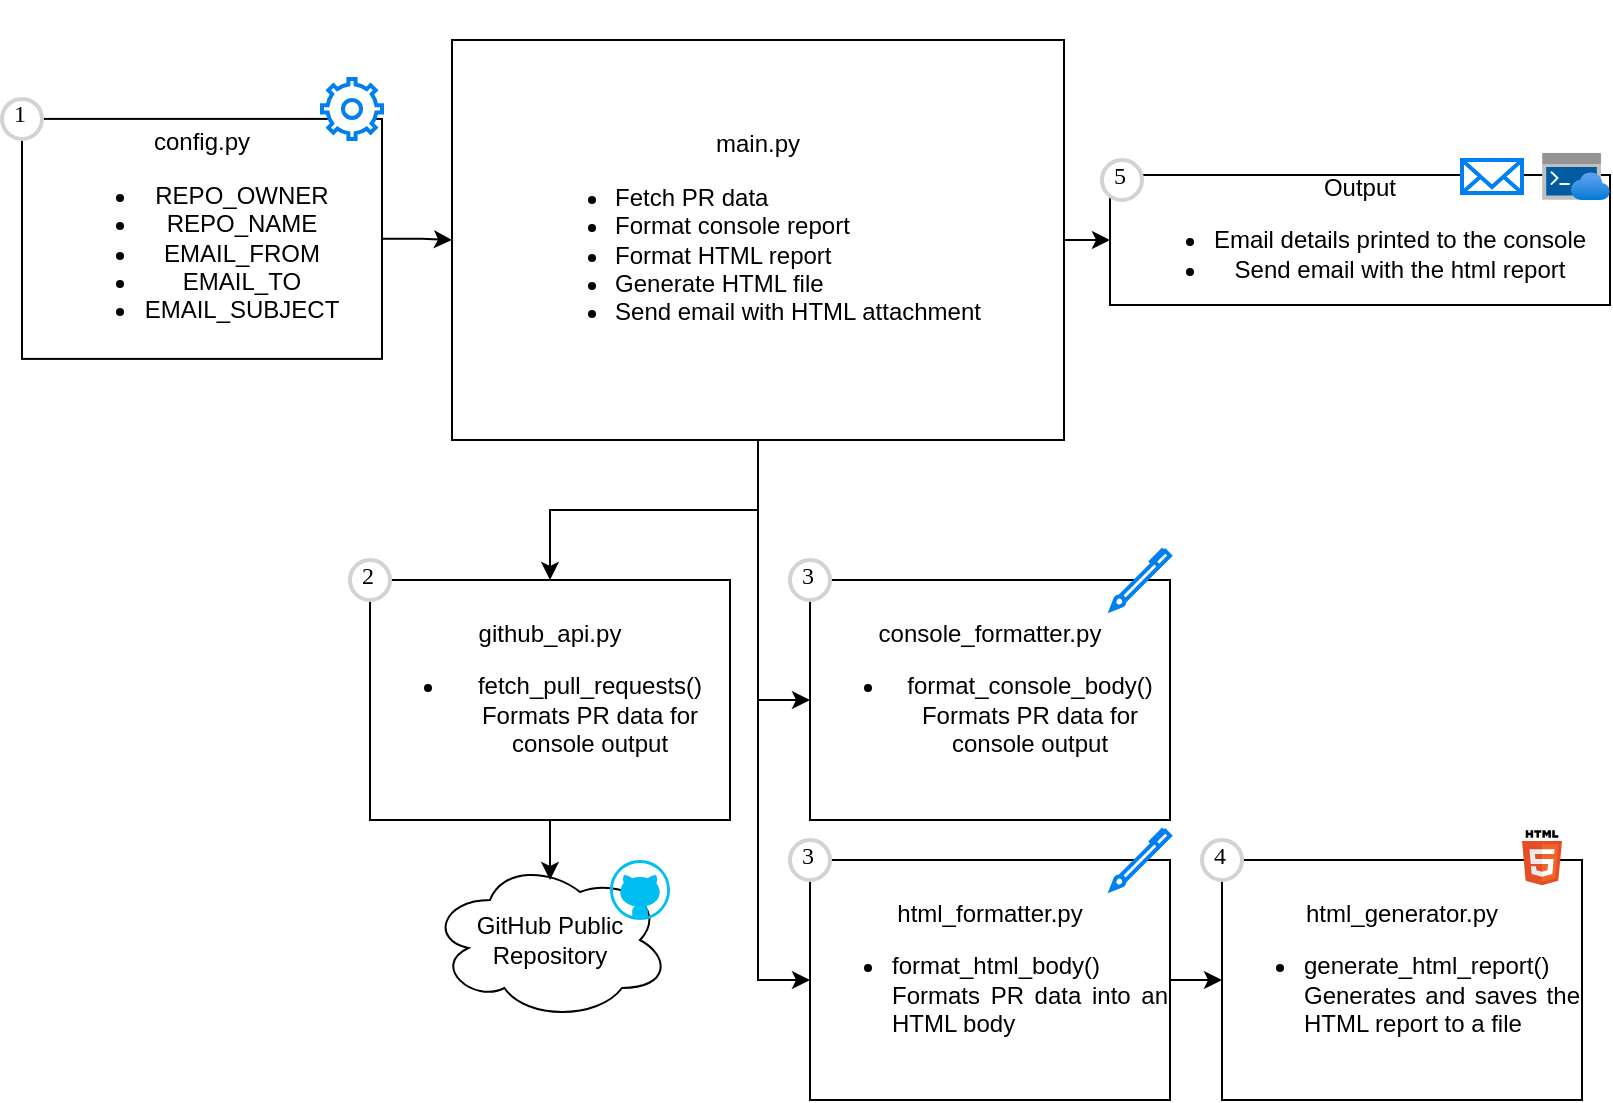 <mxfile version="24.4.13" type="device">
  <diagram id="C5RBs43oDa-KdzZeNtuy" name="Page-1">
    <mxGraphModel dx="1257" dy="736" grid="1" gridSize="10" guides="1" tooltips="1" connect="1" arrows="1" fold="1" page="1" pageScale="1" pageWidth="827" pageHeight="1169" math="0" shadow="0">
      <root>
        <mxCell id="WIyWlLk6GJQsqaUBKTNV-0" />
        <mxCell id="WIyWlLk6GJQsqaUBKTNV-1" parent="WIyWlLk6GJQsqaUBKTNV-0" />
        <mxCell id="4cGsfEynvk8oMks7jnHq-10" style="edgeStyle=orthogonalEdgeStyle;rounded=0;orthogonalLoop=1;jettySize=auto;html=1;entryX=0;entryY=0.5;entryDx=0;entryDy=0;" parent="WIyWlLk6GJQsqaUBKTNV-1" source="4cGsfEynvk8oMks7jnHq-0" target="4cGsfEynvk8oMks7jnHq-3" edge="1">
          <mxGeometry relative="1" as="geometry" />
        </mxCell>
        <mxCell id="4cGsfEynvk8oMks7jnHq-26" style="edgeStyle=orthogonalEdgeStyle;rounded=0;orthogonalLoop=1;jettySize=auto;html=1;entryX=0.5;entryY=0;entryDx=0;entryDy=0;" parent="WIyWlLk6GJQsqaUBKTNV-1" source="4cGsfEynvk8oMks7jnHq-3" target="4cGsfEynvk8oMks7jnHq-1" edge="1">
          <mxGeometry relative="1" as="geometry" />
        </mxCell>
        <mxCell id="zNEnf4VL7DeImLlyyE4k-16" style="edgeStyle=orthogonalEdgeStyle;rounded=0;orthogonalLoop=1;jettySize=auto;html=1;entryX=0;entryY=0.5;entryDx=0;entryDy=0;" edge="1" parent="WIyWlLk6GJQsqaUBKTNV-1" source="4cGsfEynvk8oMks7jnHq-3" target="zNEnf4VL7DeImLlyyE4k-6">
          <mxGeometry relative="1" as="geometry" />
        </mxCell>
        <mxCell id="zNEnf4VL7DeImLlyyE4k-17" style="edgeStyle=orthogonalEdgeStyle;rounded=0;orthogonalLoop=1;jettySize=auto;html=1;entryX=0;entryY=0.5;entryDx=0;entryDy=0;" edge="1" parent="WIyWlLk6GJQsqaUBKTNV-1" source="4cGsfEynvk8oMks7jnHq-3" target="4cGsfEynvk8oMks7jnHq-2">
          <mxGeometry relative="1" as="geometry" />
        </mxCell>
        <mxCell id="zNEnf4VL7DeImLlyyE4k-19" style="edgeStyle=orthogonalEdgeStyle;rounded=0;orthogonalLoop=1;jettySize=auto;html=1;entryX=0;entryY=0.5;entryDx=0;entryDy=0;" edge="1" parent="WIyWlLk6GJQsqaUBKTNV-1" source="4cGsfEynvk8oMks7jnHq-3" target="4cGsfEynvk8oMks7jnHq-4">
          <mxGeometry relative="1" as="geometry" />
        </mxCell>
        <mxCell id="4cGsfEynvk8oMks7jnHq-3" value="main.py&lt;div&gt;&lt;ul&gt;&lt;li style=&quot;text-align: justify;&quot;&gt;Fetch PR data&lt;/li&gt;&lt;li style=&quot;text-align: justify;&quot;&gt;Format console report&lt;/li&gt;&lt;li style=&quot;text-align: justify;&quot;&gt;Format HTML report&lt;/li&gt;&lt;li style=&quot;text-align: justify;&quot;&gt;Generate HTML file&lt;/li&gt;&lt;li style=&quot;text-align: justify;&quot;&gt;Send email with HTML attachment&lt;/li&gt;&lt;/ul&gt;&lt;/div&gt;" style="rounded=0;whiteSpace=wrap;html=1;align=center;" parent="WIyWlLk6GJQsqaUBKTNV-1" vertex="1">
          <mxGeometry x="235" y="130" width="306" height="200" as="geometry" />
        </mxCell>
        <mxCell id="4cGsfEynvk8oMks7jnHq-13" value="" style="group" parent="WIyWlLk6GJQsqaUBKTNV-1" vertex="1" connectable="0">
          <mxGeometry x="10" y="159.45" width="190" height="130" as="geometry" />
        </mxCell>
        <mxCell id="4cGsfEynvk8oMks7jnHq-0" value="config.py&lt;div&gt;&lt;ul&gt;&lt;li&gt;REPO_OWNER&lt;/li&gt;&lt;li&gt;REPO_NAME&lt;/li&gt;&lt;li&gt;EMAIL_FROM&lt;/li&gt;&lt;li&gt;EMAIL_TO&lt;/li&gt;&lt;li&gt;EMAIL_SUBJECT&lt;/li&gt;&lt;/ul&gt;&lt;/div&gt;" style="rounded=0;whiteSpace=wrap;html=1;" parent="4cGsfEynvk8oMks7jnHq-13" vertex="1">
          <mxGeometry x="10" y="10" width="180" height="120" as="geometry" />
        </mxCell>
        <mxCell id="4cGsfEynvk8oMks7jnHq-11" value="1" style="ellipse;whiteSpace=wrap;html=1;aspect=fixed;strokeWidth=2;fontFamily=Tahoma;spacingBottom=4;spacingRight=2;strokeColor=#d3d3d3;" parent="4cGsfEynvk8oMks7jnHq-13" vertex="1">
          <mxGeometry width="20" height="20" as="geometry" />
        </mxCell>
        <mxCell id="zNEnf4VL7DeImLlyyE4k-24" value="" style="html=1;verticalLabelPosition=bottom;align=center;labelBackgroundColor=#ffffff;verticalAlign=top;strokeWidth=2;strokeColor=#0080F0;shadow=0;dashed=0;shape=mxgraph.ios7.icons.settings;" vertex="1" parent="4cGsfEynvk8oMks7jnHq-13">
          <mxGeometry x="160" y="-10" width="30" height="30" as="geometry" />
        </mxCell>
        <mxCell id="7xgUiTttZdGV0sDnv-I--3" value="" style="group" parent="WIyWlLk6GJQsqaUBKTNV-1" vertex="1" connectable="0">
          <mxGeometry x="224" y="540" width="120" height="80" as="geometry" />
        </mxCell>
        <mxCell id="7xgUiTttZdGV0sDnv-I--1" value="GitHub Public Repository" style="ellipse;shape=cloud;whiteSpace=wrap;html=1;" parent="7xgUiTttZdGV0sDnv-I--3" vertex="1">
          <mxGeometry width="120" height="80" as="geometry" />
        </mxCell>
        <mxCell id="7xgUiTttZdGV0sDnv-I--2" value="" style="verticalLabelPosition=bottom;html=1;verticalAlign=top;align=center;strokeColor=none;fillColor=#00BEF2;shape=mxgraph.azure.github_code;pointerEvents=1;" parent="7xgUiTttZdGV0sDnv-I--3" vertex="1">
          <mxGeometry x="90" width="30" height="30" as="geometry" />
        </mxCell>
        <mxCell id="4cGsfEynvk8oMks7jnHq-30" style="edgeStyle=orthogonalEdgeStyle;rounded=0;orthogonalLoop=1;jettySize=auto;html=1;entryX=0.5;entryY=0.125;entryDx=0;entryDy=0;entryPerimeter=0;" parent="WIyWlLk6GJQsqaUBKTNV-1" source="4cGsfEynvk8oMks7jnHq-1" target="7xgUiTttZdGV0sDnv-I--1" edge="1">
          <mxGeometry relative="1" as="geometry" />
        </mxCell>
        <mxCell id="4cGsfEynvk8oMks7jnHq-32" value="" style="group" parent="WIyWlLk6GJQsqaUBKTNV-1" vertex="1" connectable="0">
          <mxGeometry x="184" y="390" width="190" height="130" as="geometry" />
        </mxCell>
        <mxCell id="4cGsfEynvk8oMks7jnHq-1" value="github_api.py&lt;div&gt;&lt;ul&gt;&lt;li&gt;fetch_pull_requests()&lt;br&gt;Formats PR data for console output&lt;/li&gt;&lt;/ul&gt;&lt;/div&gt;" style="rounded=0;whiteSpace=wrap;html=1;" parent="4cGsfEynvk8oMks7jnHq-32" vertex="1">
          <mxGeometry x="10" y="10" width="180" height="120" as="geometry" />
        </mxCell>
        <mxCell id="4cGsfEynvk8oMks7jnHq-12" value="2" style="ellipse;whiteSpace=wrap;html=1;aspect=fixed;strokeWidth=2;fontFamily=Tahoma;spacingBottom=4;spacingRight=2;strokeColor=#d3d3d3;" parent="4cGsfEynvk8oMks7jnHq-32" vertex="1">
          <mxGeometry width="20" height="20" as="geometry" />
        </mxCell>
        <mxCell id="4cGsfEynvk8oMks7jnHq-36" value="" style="shape=image;verticalLabelPosition=bottom;labelBackgroundColor=default;verticalAlign=top;aspect=fixed;imageAspect=0;image=https://upload.wikimedia.org/wikipedia/commons/thumb/c/c3/Python-logo-notext.svg/1200px-Python-logo-notext.svg.png;" parent="WIyWlLk6GJQsqaUBKTNV-1" vertex="1">
          <mxGeometry x="513.62" y="110" width="27.38" height="30" as="geometry" />
        </mxCell>
        <mxCell id="zNEnf4VL7DeImLlyyE4k-18" style="edgeStyle=orthogonalEdgeStyle;rounded=0;orthogonalLoop=1;jettySize=auto;html=1;entryX=0;entryY=0.5;entryDx=0;entryDy=0;" edge="1" parent="WIyWlLk6GJQsqaUBKTNV-1" source="zNEnf4VL7DeImLlyyE4k-6" target="zNEnf4VL7DeImLlyyE4k-10">
          <mxGeometry relative="1" as="geometry" />
        </mxCell>
        <mxCell id="zNEnf4VL7DeImLlyyE4k-20" value="" style="group" vertex="1" connectable="0" parent="WIyWlLk6GJQsqaUBKTNV-1">
          <mxGeometry x="560" y="186.4" width="254" height="76.1" as="geometry" />
        </mxCell>
        <mxCell id="4cGsfEynvk8oMks7jnHq-4" value="Output&lt;div&gt;&lt;ul&gt;&lt;li&gt;Email details printed to the console&lt;/li&gt;&lt;li&gt;Send email with the html report&lt;/li&gt;&lt;/ul&gt;&lt;/div&gt;" style="rounded=0;whiteSpace=wrap;html=1;" parent="zNEnf4VL7DeImLlyyE4k-20" vertex="1">
          <mxGeometry x="4" y="11.1" width="250" height="65" as="geometry" />
        </mxCell>
        <mxCell id="4cGsfEynvk8oMks7jnHq-33" value="5" style="ellipse;whiteSpace=wrap;html=1;aspect=fixed;strokeWidth=2;fontFamily=Tahoma;spacingBottom=4;spacingRight=2;strokeColor=#d3d3d3;" parent="zNEnf4VL7DeImLlyyE4k-20" vertex="1">
          <mxGeometry y="3.6" width="20" height="20" as="geometry" />
        </mxCell>
        <mxCell id="4cGsfEynvk8oMks7jnHq-39" value="" style="image;aspect=fixed;html=1;points=[];align=center;fontSize=12;image=img/lib/azure2/other/Azure_Cloud_Shell.svg;" parent="zNEnf4VL7DeImLlyyE4k-20" vertex="1">
          <mxGeometry x="220" width="34" height="23.6" as="geometry" />
        </mxCell>
        <mxCell id="4cGsfEynvk8oMks7jnHq-37" value="" style="html=1;verticalLabelPosition=bottom;align=center;labelBackgroundColor=#ffffff;verticalAlign=top;strokeWidth=2;strokeColor=#0080F0;shadow=0;dashed=0;shape=mxgraph.ios7.icons.mail;" parent="zNEnf4VL7DeImLlyyE4k-20" vertex="1">
          <mxGeometry x="180" y="3.6" width="30" height="16.5" as="geometry" />
        </mxCell>
        <mxCell id="zNEnf4VL7DeImLlyyE4k-21" value="" style="group" vertex="1" connectable="0" parent="WIyWlLk6GJQsqaUBKTNV-1">
          <mxGeometry x="610" y="525.15" width="190" height="134.85" as="geometry" />
        </mxCell>
        <mxCell id="zNEnf4VL7DeImLlyyE4k-10" value="&lt;div style=&quot;&quot;&gt;html_generator.py&lt;div&gt;&lt;ul&gt;&lt;li style=&quot;text-align: justify;&quot;&gt;generate_html_report()&lt;br&gt;Generates and saves the HTML report to a file&lt;/li&gt;&lt;/ul&gt;&lt;/div&gt;&lt;/div&gt;" style="rounded=0;whiteSpace=wrap;html=1;align=center;" vertex="1" parent="zNEnf4VL7DeImLlyyE4k-21">
          <mxGeometry x="10" y="14.85" width="180" height="120" as="geometry" />
        </mxCell>
        <mxCell id="zNEnf4VL7DeImLlyyE4k-11" value="4" style="ellipse;whiteSpace=wrap;html=1;aspect=fixed;strokeWidth=2;fontFamily=Tahoma;spacingBottom=4;spacingRight=2;strokeColor=#d3d3d3;" vertex="1" parent="zNEnf4VL7DeImLlyyE4k-21">
          <mxGeometry y="4.85" width="20" height="20" as="geometry" />
        </mxCell>
        <mxCell id="zNEnf4VL7DeImLlyyE4k-15" value="" style="dashed=0;outlineConnect=0;html=1;align=center;labelPosition=center;verticalLabelPosition=bottom;verticalAlign=top;shape=mxgraph.weblogos.html5" vertex="1" parent="zNEnf4VL7DeImLlyyE4k-21">
          <mxGeometry x="160" width="20" height="27.42" as="geometry" />
        </mxCell>
        <mxCell id="zNEnf4VL7DeImLlyyE4k-22" value="" style="group" vertex="1" connectable="0" parent="WIyWlLk6GJQsqaUBKTNV-1">
          <mxGeometry x="404" y="525.15" width="190" height="134.85" as="geometry" />
        </mxCell>
        <mxCell id="zNEnf4VL7DeImLlyyE4k-6" value="&lt;div style=&quot;&quot;&gt;html_formatter.py&lt;div&gt;&lt;ul&gt;&lt;li style=&quot;text-align: justify;&quot;&gt;format_html_body()&lt;br&gt;Formats PR data into an HTML body&lt;/li&gt;&lt;/ul&gt;&lt;/div&gt;&lt;/div&gt;" style="rounded=0;whiteSpace=wrap;html=1;align=center;" vertex="1" parent="zNEnf4VL7DeImLlyyE4k-22">
          <mxGeometry x="10" y="14.85" width="180" height="120" as="geometry" />
        </mxCell>
        <mxCell id="zNEnf4VL7DeImLlyyE4k-7" value="3" style="ellipse;whiteSpace=wrap;html=1;aspect=fixed;strokeWidth=2;fontFamily=Tahoma;spacingBottom=4;spacingRight=2;strokeColor=#d3d3d3;" vertex="1" parent="zNEnf4VL7DeImLlyyE4k-22">
          <mxGeometry y="4.85" width="20" height="20" as="geometry" />
        </mxCell>
        <mxCell id="zNEnf4VL7DeImLlyyE4k-14" value="" style="html=1;verticalLabelPosition=bottom;align=center;labelBackgroundColor=#ffffff;verticalAlign=top;strokeWidth=2;strokeColor=#0080F0;shadow=0;dashed=0;shape=mxgraph.ios7.icons.pen;" vertex="1" parent="zNEnf4VL7DeImLlyyE4k-22">
          <mxGeometry x="160.6" width="29.4" height="29.7" as="geometry" />
        </mxCell>
        <mxCell id="zNEnf4VL7DeImLlyyE4k-23" value="" style="group" vertex="1" connectable="0" parent="WIyWlLk6GJQsqaUBKTNV-1">
          <mxGeometry x="404" y="385.15" width="190" height="134.85" as="geometry" />
        </mxCell>
        <mxCell id="4cGsfEynvk8oMks7jnHq-2" value="&lt;div style=&quot;&quot;&gt;&lt;span style=&quot;background-color: initial;&quot;&gt;console_formatter.py&lt;/span&gt;&lt;/div&gt;&lt;div&gt;&lt;ul&gt;&lt;li&gt;&lt;div style=&quot;&quot;&gt;&lt;span style=&quot;background-color: initial;&quot;&gt;format_console_body()&lt;/span&gt;&lt;/div&gt;&lt;div style=&quot;&quot;&gt;&lt;span style=&quot;background-color: initial;&quot;&gt;Formats PR data for console output&lt;/span&gt;&lt;/div&gt;&lt;/li&gt;&lt;/ul&gt;&lt;/div&gt;" style="rounded=0;whiteSpace=wrap;html=1;align=center;" parent="zNEnf4VL7DeImLlyyE4k-23" vertex="1">
          <mxGeometry x="10" y="14.85" width="180" height="120" as="geometry" />
        </mxCell>
        <mxCell id="4cGsfEynvk8oMks7jnHq-21" value="3" style="ellipse;whiteSpace=wrap;html=1;aspect=fixed;strokeWidth=2;fontFamily=Tahoma;spacingBottom=4;spacingRight=2;strokeColor=#d3d3d3;" parent="zNEnf4VL7DeImLlyyE4k-23" vertex="1">
          <mxGeometry y="4.85" width="20" height="20" as="geometry" />
        </mxCell>
        <mxCell id="zNEnf4VL7DeImLlyyE4k-13" value="" style="html=1;verticalLabelPosition=bottom;align=center;labelBackgroundColor=#ffffff;verticalAlign=top;strokeWidth=2;strokeColor=#0080F0;shadow=0;dashed=0;shape=mxgraph.ios7.icons.pen;" vertex="1" parent="zNEnf4VL7DeImLlyyE4k-23">
          <mxGeometry x="160.6" width="29.4" height="29.7" as="geometry" />
        </mxCell>
      </root>
    </mxGraphModel>
  </diagram>
</mxfile>

